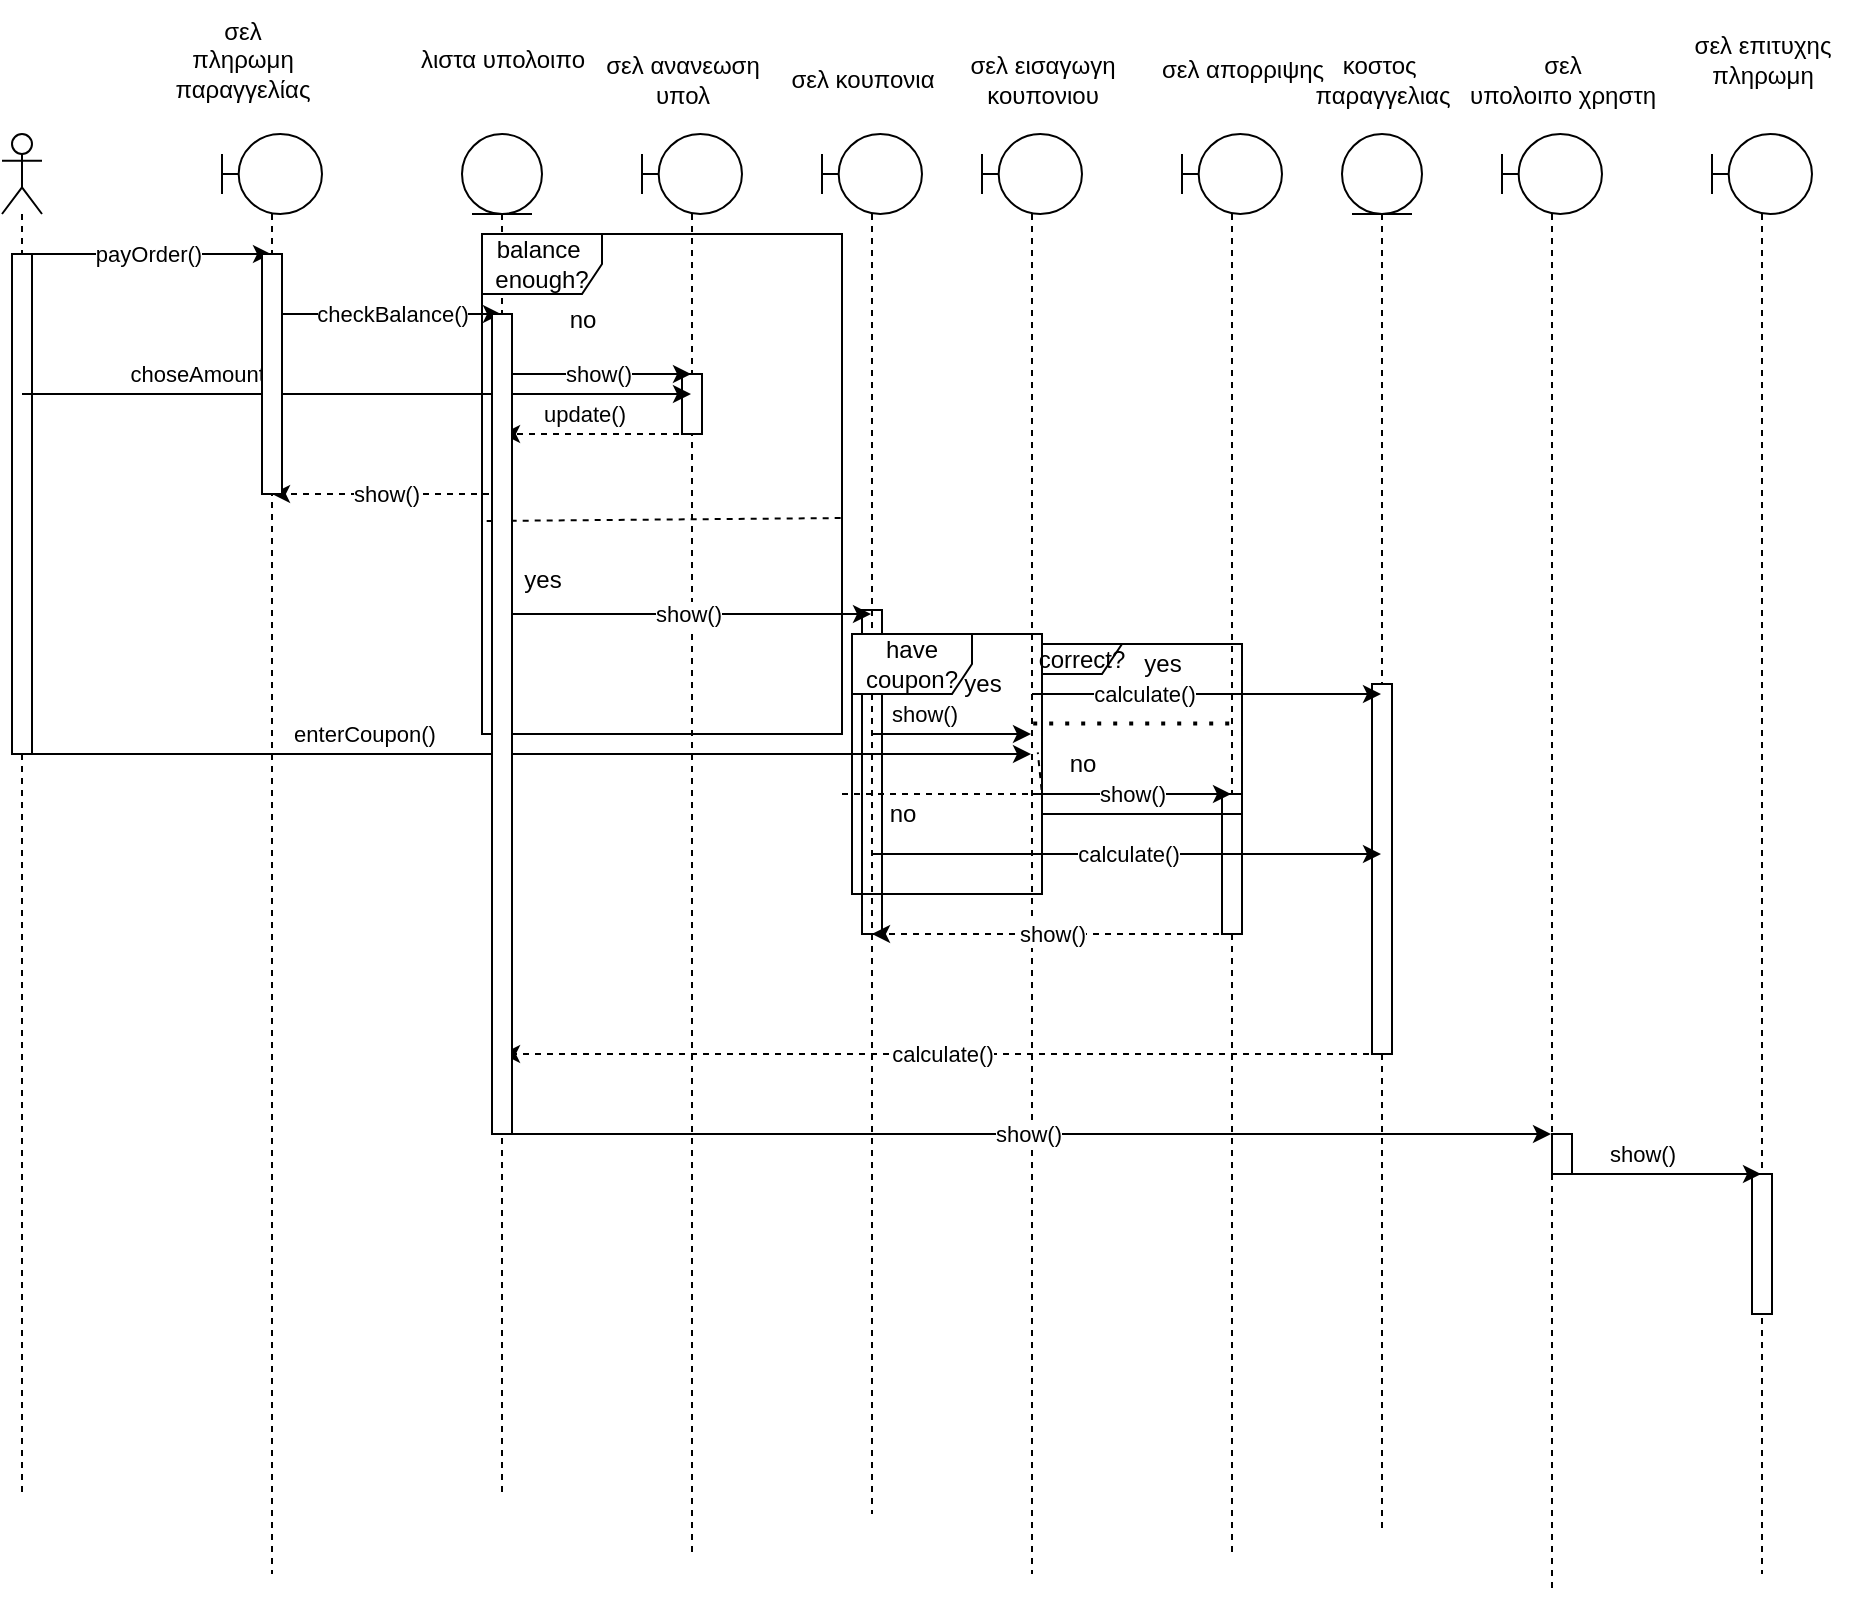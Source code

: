 <mxfile version="21.2.9" type="device">
  <diagram name="Σελίδα-1" id="VW0SLgUWcSK5tM-JTZAy">
    <mxGraphModel dx="2893" dy="676" grid="1" gridSize="10" guides="1" tooltips="1" connect="1" arrows="1" fold="1" page="1" pageScale="1" pageWidth="1169" pageHeight="1654" math="0" shadow="0">
      <root>
        <mxCell id="0" />
        <mxCell id="1" parent="0" />
        <mxCell id="ns0BqZ1f2f7aMNidRfz8-75" value="" style="html=1;points=[];perimeter=orthogonalPerimeter;outlineConnect=0;targetShapes=umlLifeline;portConstraint=eastwest;newEdgeStyle={&quot;edgeStyle&quot;:&quot;elbowEdgeStyle&quot;,&quot;elbow&quot;:&quot;vertical&quot;,&quot;curved&quot;:0,&quot;rounded&quot;:0};" vertex="1" parent="1">
          <mxGeometry x="420" y="358" width="10" height="162" as="geometry" />
        </mxCell>
        <mxCell id="ns0BqZ1f2f7aMNidRfz8-14" value="" style="shape=umlLifeline;perimeter=lifelinePerimeter;whiteSpace=wrap;html=1;container=1;dropTarget=0;collapsible=0;recursiveResize=0;outlineConnect=0;portConstraint=eastwest;newEdgeStyle={&quot;edgeStyle&quot;:&quot;elbowEdgeStyle&quot;,&quot;elbow&quot;:&quot;vertical&quot;,&quot;curved&quot;:0,&quot;rounded&quot;:0};participant=umlBoundary;" vertex="1" parent="1">
          <mxGeometry x="100" y="120" width="50" height="720" as="geometry" />
        </mxCell>
        <mxCell id="ns0BqZ1f2f7aMNidRfz8-16" value="" style="shape=umlLifeline;perimeter=lifelinePerimeter;whiteSpace=wrap;html=1;container=1;dropTarget=0;collapsible=0;recursiveResize=0;outlineConnect=0;portConstraint=eastwest;newEdgeStyle={&quot;edgeStyle&quot;:&quot;elbowEdgeStyle&quot;,&quot;elbow&quot;:&quot;vertical&quot;,&quot;curved&quot;:0,&quot;rounded&quot;:0};participant=umlEntity;" vertex="1" parent="1">
          <mxGeometry x="220" y="120" width="40" height="680" as="geometry" />
        </mxCell>
        <mxCell id="ns0BqZ1f2f7aMNidRfz8-17" value="" style="shape=umlLifeline;perimeter=lifelinePerimeter;whiteSpace=wrap;html=1;container=1;dropTarget=0;collapsible=0;recursiveResize=0;outlineConnect=0;portConstraint=eastwest;newEdgeStyle={&quot;edgeStyle&quot;:&quot;elbowEdgeStyle&quot;,&quot;elbow&quot;:&quot;vertical&quot;,&quot;curved&quot;:0,&quot;rounded&quot;:0};participant=umlBoundary;" vertex="1" parent="1">
          <mxGeometry x="310" y="120" width="50" height="710" as="geometry" />
        </mxCell>
        <mxCell id="ns0BqZ1f2f7aMNidRfz8-74" value="" style="html=1;points=[];perimeter=orthogonalPerimeter;outlineConnect=0;targetShapes=umlLifeline;portConstraint=eastwest;newEdgeStyle={&quot;edgeStyle&quot;:&quot;elbowEdgeStyle&quot;,&quot;elbow&quot;:&quot;vertical&quot;,&quot;curved&quot;:0,&quot;rounded&quot;:0};" vertex="1" parent="ns0BqZ1f2f7aMNidRfz8-17">
          <mxGeometry x="20" y="120" width="10" height="30" as="geometry" />
        </mxCell>
        <mxCell id="ns0BqZ1f2f7aMNidRfz8-18" value="" style="shape=umlLifeline;perimeter=lifelinePerimeter;whiteSpace=wrap;html=1;container=1;dropTarget=0;collapsible=0;recursiveResize=0;outlineConnect=0;portConstraint=eastwest;newEdgeStyle={&quot;edgeStyle&quot;:&quot;elbowEdgeStyle&quot;,&quot;elbow&quot;:&quot;vertical&quot;,&quot;curved&quot;:0,&quot;rounded&quot;:0};participant=umlBoundary;" vertex="1" parent="1">
          <mxGeometry x="400" y="120" width="50" height="690" as="geometry" />
        </mxCell>
        <mxCell id="ns0BqZ1f2f7aMNidRfz8-19" value="" style="shape=umlLifeline;perimeter=lifelinePerimeter;whiteSpace=wrap;html=1;container=1;dropTarget=0;collapsible=0;recursiveResize=0;outlineConnect=0;portConstraint=eastwest;newEdgeStyle={&quot;edgeStyle&quot;:&quot;elbowEdgeStyle&quot;,&quot;elbow&quot;:&quot;vertical&quot;,&quot;curved&quot;:0,&quot;rounded&quot;:0};participant=umlBoundary;" vertex="1" parent="1">
          <mxGeometry x="480" y="120" width="50" height="720" as="geometry" />
        </mxCell>
        <mxCell id="ns0BqZ1f2f7aMNidRfz8-20" value="" style="shape=umlLifeline;perimeter=lifelinePerimeter;whiteSpace=wrap;html=1;container=1;dropTarget=0;collapsible=0;recursiveResize=0;outlineConnect=0;portConstraint=eastwest;newEdgeStyle={&quot;edgeStyle&quot;:&quot;elbowEdgeStyle&quot;,&quot;elbow&quot;:&quot;vertical&quot;,&quot;curved&quot;:0,&quot;rounded&quot;:0};participant=umlBoundary;" vertex="1" parent="1">
          <mxGeometry x="580" y="120" width="50" height="710" as="geometry" />
        </mxCell>
        <mxCell id="ns0BqZ1f2f7aMNidRfz8-80" value="" style="html=1;points=[];perimeter=orthogonalPerimeter;outlineConnect=0;targetShapes=umlLifeline;portConstraint=eastwest;newEdgeStyle={&quot;edgeStyle&quot;:&quot;elbowEdgeStyle&quot;,&quot;elbow&quot;:&quot;vertical&quot;,&quot;curved&quot;:0,&quot;rounded&quot;:0};" vertex="1" parent="ns0BqZ1f2f7aMNidRfz8-20">
          <mxGeometry x="20" y="330" width="10" height="70" as="geometry" />
        </mxCell>
        <mxCell id="ns0BqZ1f2f7aMNidRfz8-21" value="" style="shape=umlLifeline;perimeter=lifelinePerimeter;whiteSpace=wrap;html=1;container=1;dropTarget=0;collapsible=0;recursiveResize=0;outlineConnect=0;portConstraint=eastwest;newEdgeStyle={&quot;edgeStyle&quot;:&quot;elbowEdgeStyle&quot;,&quot;elbow&quot;:&quot;vertical&quot;,&quot;curved&quot;:0,&quot;rounded&quot;:0};participant=umlEntity;" vertex="1" parent="1">
          <mxGeometry x="660" y="120" width="40" height="700" as="geometry" />
        </mxCell>
        <mxCell id="ns0BqZ1f2f7aMNidRfz8-76" value="" style="html=1;points=[];perimeter=orthogonalPerimeter;outlineConnect=0;targetShapes=umlLifeline;portConstraint=eastwest;newEdgeStyle={&quot;edgeStyle&quot;:&quot;elbowEdgeStyle&quot;,&quot;elbow&quot;:&quot;vertical&quot;,&quot;curved&quot;:0,&quot;rounded&quot;:0};" vertex="1" parent="ns0BqZ1f2f7aMNidRfz8-21">
          <mxGeometry x="15" y="275" width="10" height="185" as="geometry" />
        </mxCell>
        <mxCell id="ns0BqZ1f2f7aMNidRfz8-22" value="" style="shape=umlLifeline;perimeter=lifelinePerimeter;whiteSpace=wrap;html=1;container=1;dropTarget=0;collapsible=0;recursiveResize=0;outlineConnect=0;portConstraint=eastwest;newEdgeStyle={&quot;edgeStyle&quot;:&quot;elbowEdgeStyle&quot;,&quot;elbow&quot;:&quot;vertical&quot;,&quot;curved&quot;:0,&quot;rounded&quot;:0};participant=umlBoundary;" vertex="1" parent="1">
          <mxGeometry x="740" y="120" width="50" height="730" as="geometry" />
        </mxCell>
        <mxCell id="ns0BqZ1f2f7aMNidRfz8-78" value="" style="html=1;points=[];perimeter=orthogonalPerimeter;outlineConnect=0;targetShapes=umlLifeline;portConstraint=eastwest;newEdgeStyle={&quot;edgeStyle&quot;:&quot;elbowEdgeStyle&quot;,&quot;elbow&quot;:&quot;vertical&quot;,&quot;curved&quot;:0,&quot;rounded&quot;:0};" vertex="1" parent="ns0BqZ1f2f7aMNidRfz8-22">
          <mxGeometry x="25" y="500" width="10" height="20" as="geometry" />
        </mxCell>
        <mxCell id="ns0BqZ1f2f7aMNidRfz8-23" value="" style="shape=umlLifeline;perimeter=lifelinePerimeter;whiteSpace=wrap;html=1;container=1;dropTarget=0;collapsible=0;recursiveResize=0;outlineConnect=0;portConstraint=eastwest;newEdgeStyle={&quot;edgeStyle&quot;:&quot;elbowEdgeStyle&quot;,&quot;elbow&quot;:&quot;vertical&quot;,&quot;curved&quot;:0,&quot;rounded&quot;:0};participant=umlActor;" vertex="1" parent="1">
          <mxGeometry x="-10" y="120" width="20" height="680" as="geometry" />
        </mxCell>
        <mxCell id="ns0BqZ1f2f7aMNidRfz8-79" value="" style="html=1;points=[];perimeter=orthogonalPerimeter;outlineConnect=0;targetShapes=umlLifeline;portConstraint=eastwest;newEdgeStyle={&quot;edgeStyle&quot;:&quot;elbowEdgeStyle&quot;,&quot;elbow&quot;:&quot;vertical&quot;,&quot;curved&quot;:0,&quot;rounded&quot;:0};" vertex="1" parent="ns0BqZ1f2f7aMNidRfz8-23">
          <mxGeometry x="5" y="60" width="10" height="250" as="geometry" />
        </mxCell>
        <mxCell id="ns0BqZ1f2f7aMNidRfz8-24" value="payOrder()" style="endArrow=classic;html=1;rounded=0;" edge="1" parent="1" source="ns0BqZ1f2f7aMNidRfz8-23" target="ns0BqZ1f2f7aMNidRfz8-14">
          <mxGeometry width="50" height="50" relative="1" as="geometry">
            <mxPoint x="230" y="380" as="sourcePoint" />
            <mxPoint x="280" y="330" as="targetPoint" />
            <Array as="points">
              <mxPoint x="60" y="180" />
            </Array>
          </mxGeometry>
        </mxCell>
        <mxCell id="ns0BqZ1f2f7aMNidRfz8-26" value="σελ&lt;br&gt;πληρωμη&lt;br&gt;παραγγελίας" style="text;html=1;align=center;verticalAlign=middle;resizable=0;points=[];autosize=1;strokeColor=none;fillColor=none;" vertex="1" parent="1">
          <mxGeometry x="65" y="53" width="90" height="60" as="geometry" />
        </mxCell>
        <mxCell id="ns0BqZ1f2f7aMNidRfz8-27" value="λιστα υπολοιπο" style="text;html=1;align=center;verticalAlign=middle;resizable=0;points=[];autosize=1;strokeColor=none;fillColor=none;" vertex="1" parent="1">
          <mxGeometry x="185" y="68" width="110" height="30" as="geometry" />
        </mxCell>
        <mxCell id="ns0BqZ1f2f7aMNidRfz8-28" value="σελ ανανεωση&lt;br&gt;υπολ" style="text;html=1;align=center;verticalAlign=middle;resizable=0;points=[];autosize=1;strokeColor=none;fillColor=none;" vertex="1" parent="1">
          <mxGeometry x="280" y="73" width="100" height="40" as="geometry" />
        </mxCell>
        <mxCell id="ns0BqZ1f2f7aMNidRfz8-29" value="σελ κουπονια" style="text;html=1;align=center;verticalAlign=middle;resizable=0;points=[];autosize=1;strokeColor=none;fillColor=none;" vertex="1" parent="1">
          <mxGeometry x="370" y="78" width="100" height="30" as="geometry" />
        </mxCell>
        <mxCell id="ns0BqZ1f2f7aMNidRfz8-30" value="σελ απορριψης" style="text;html=1;align=center;verticalAlign=middle;resizable=0;points=[];autosize=1;strokeColor=none;fillColor=none;" vertex="1" parent="1">
          <mxGeometry x="560" y="73" width="100" height="30" as="geometry" />
        </mxCell>
        <mxCell id="ns0BqZ1f2f7aMNidRfz8-32" value="σελ εισαγωγη&lt;br&gt;κουπονιου" style="text;html=1;align=center;verticalAlign=middle;resizable=0;points=[];autosize=1;strokeColor=none;fillColor=none;" vertex="1" parent="1">
          <mxGeometry x="460" y="73" width="100" height="40" as="geometry" />
        </mxCell>
        <mxCell id="ns0BqZ1f2f7aMNidRfz8-33" value="κοστος&amp;nbsp;&lt;br&gt;παραγγελιας" style="text;html=1;align=center;verticalAlign=middle;resizable=0;points=[];autosize=1;strokeColor=none;fillColor=none;" vertex="1" parent="1">
          <mxGeometry x="635" y="73" width="90" height="40" as="geometry" />
        </mxCell>
        <mxCell id="ns0BqZ1f2f7aMNidRfz8-35" value="σελ&lt;br&gt;υπολοιπο χρηστη" style="text;html=1;align=center;verticalAlign=middle;resizable=0;points=[];autosize=1;strokeColor=none;fillColor=none;" vertex="1" parent="1">
          <mxGeometry x="710" y="73" width="120" height="40" as="geometry" />
        </mxCell>
        <mxCell id="ns0BqZ1f2f7aMNidRfz8-36" value="σελ επιτυχης&lt;br&gt;πληρωμη" style="text;html=1;align=center;verticalAlign=middle;resizable=0;points=[];autosize=1;strokeColor=none;fillColor=none;" vertex="1" parent="1">
          <mxGeometry x="825" y="63" width="90" height="40" as="geometry" />
        </mxCell>
        <mxCell id="ns0BqZ1f2f7aMNidRfz8-37" value="" style="shape=umlLifeline;perimeter=lifelinePerimeter;whiteSpace=wrap;html=1;container=1;dropTarget=0;collapsible=0;recursiveResize=0;outlineConnect=0;portConstraint=eastwest;newEdgeStyle={&quot;edgeStyle&quot;:&quot;elbowEdgeStyle&quot;,&quot;elbow&quot;:&quot;vertical&quot;,&quot;curved&quot;:0,&quot;rounded&quot;:0};participant=umlBoundary;" vertex="1" parent="1">
          <mxGeometry x="845" y="120" width="50" height="720" as="geometry" />
        </mxCell>
        <mxCell id="ns0BqZ1f2f7aMNidRfz8-77" value="" style="html=1;points=[];perimeter=orthogonalPerimeter;outlineConnect=0;targetShapes=umlLifeline;portConstraint=eastwest;newEdgeStyle={&quot;edgeStyle&quot;:&quot;elbowEdgeStyle&quot;,&quot;elbow&quot;:&quot;vertical&quot;,&quot;curved&quot;:0,&quot;rounded&quot;:0};" vertex="1" parent="ns0BqZ1f2f7aMNidRfz8-37">
          <mxGeometry x="20" y="520" width="10" height="70" as="geometry" />
        </mxCell>
        <mxCell id="ns0BqZ1f2f7aMNidRfz8-38" value="checkBalance()" style="endArrow=classic;html=1;rounded=0;" edge="1" parent="1" source="ns0BqZ1f2f7aMNidRfz8-71" target="ns0BqZ1f2f7aMNidRfz8-16">
          <mxGeometry width="50" height="50" relative="1" as="geometry">
            <mxPoint x="220" y="280" as="sourcePoint" />
            <mxPoint x="270" y="230" as="targetPoint" />
            <Array as="points">
              <mxPoint x="180" y="210" />
            </Array>
          </mxGeometry>
        </mxCell>
        <mxCell id="ns0BqZ1f2f7aMNidRfz8-39" value="balance&amp;nbsp;&lt;br&gt;enough?" style="shape=umlFrame;whiteSpace=wrap;html=1;pointerEvents=0;" vertex="1" parent="1">
          <mxGeometry x="230" y="170" width="180" height="250" as="geometry" />
        </mxCell>
        <mxCell id="ns0BqZ1f2f7aMNidRfz8-40" value="no" style="text;html=1;align=center;verticalAlign=middle;resizable=0;points=[];autosize=1;strokeColor=none;fillColor=none;" vertex="1" parent="1">
          <mxGeometry x="260" y="198" width="40" height="30" as="geometry" />
        </mxCell>
        <mxCell id="ns0BqZ1f2f7aMNidRfz8-41" value="show()" style="endArrow=classic;html=1;rounded=0;" edge="1" parent="1" source="ns0BqZ1f2f7aMNidRfz8-16" target="ns0BqZ1f2f7aMNidRfz8-17">
          <mxGeometry width="50" height="50" relative="1" as="geometry">
            <mxPoint x="240" y="240" as="sourcePoint" />
            <mxPoint x="270" y="220" as="targetPoint" />
            <Array as="points">
              <mxPoint x="280" y="240" />
              <mxPoint x="300" y="240" />
            </Array>
          </mxGeometry>
        </mxCell>
        <mxCell id="ns0BqZ1f2f7aMNidRfz8-42" value="update()" style="endArrow=classic;html=1;rounded=0;dashed=1;" edge="1" parent="1" source="ns0BqZ1f2f7aMNidRfz8-17" target="ns0BqZ1f2f7aMNidRfz8-16">
          <mxGeometry x="0.148" y="-10" width="50" height="50" relative="1" as="geometry">
            <mxPoint x="220" y="270" as="sourcePoint" />
            <mxPoint x="270" y="220" as="targetPoint" />
            <Array as="points">
              <mxPoint x="310" y="270" />
            </Array>
            <mxPoint as="offset" />
          </mxGeometry>
        </mxCell>
        <mxCell id="ns0BqZ1f2f7aMNidRfz8-43" value="choseAmount()" style="endArrow=classic;html=1;rounded=0;" edge="1" parent="1" source="ns0BqZ1f2f7aMNidRfz8-23" target="ns0BqZ1f2f7aMNidRfz8-17">
          <mxGeometry x="-0.46" y="10" width="50" height="50" relative="1" as="geometry">
            <mxPoint x="220" y="270" as="sourcePoint" />
            <mxPoint x="270" y="220" as="targetPoint" />
            <Array as="points">
              <mxPoint x="220" y="250" />
            </Array>
            <mxPoint as="offset" />
          </mxGeometry>
        </mxCell>
        <mxCell id="ns0BqZ1f2f7aMNidRfz8-44" value="show()" style="endArrow=classic;html=1;rounded=0;dashed=1;" edge="1" parent="1" source="ns0BqZ1f2f7aMNidRfz8-16" target="ns0BqZ1f2f7aMNidRfz8-14">
          <mxGeometry width="50" height="50" relative="1" as="geometry">
            <mxPoint x="220" y="270" as="sourcePoint" />
            <mxPoint x="270" y="220" as="targetPoint" />
            <Array as="points">
              <mxPoint x="220" y="300" />
            </Array>
          </mxGeometry>
        </mxCell>
        <mxCell id="ns0BqZ1f2f7aMNidRfz8-45" value="" style="endArrow=none;dashed=1;html=1;rounded=0;exitX=0.013;exitY=0.574;exitDx=0;exitDy=0;exitPerimeter=0;entryX=1.012;entryY=0.568;entryDx=0;entryDy=0;entryPerimeter=0;" edge="1" parent="1" source="ns0BqZ1f2f7aMNidRfz8-39" target="ns0BqZ1f2f7aMNidRfz8-39">
          <mxGeometry width="50" height="50" relative="1" as="geometry">
            <mxPoint x="220" y="270" as="sourcePoint" />
            <mxPoint x="270" y="220" as="targetPoint" />
          </mxGeometry>
        </mxCell>
        <mxCell id="ns0BqZ1f2f7aMNidRfz8-46" value="yes" style="text;html=1;align=center;verticalAlign=middle;resizable=0;points=[];autosize=1;strokeColor=none;fillColor=none;" vertex="1" parent="1">
          <mxGeometry x="240" y="328" width="40" height="30" as="geometry" />
        </mxCell>
        <mxCell id="ns0BqZ1f2f7aMNidRfz8-47" value="show()" style="endArrow=classic;html=1;rounded=0;" edge="1" parent="1" source="ns0BqZ1f2f7aMNidRfz8-16" target="ns0BqZ1f2f7aMNidRfz8-18">
          <mxGeometry width="50" height="50" relative="1" as="geometry">
            <mxPoint x="220" y="270" as="sourcePoint" />
            <mxPoint x="270" y="220" as="targetPoint" />
            <Array as="points">
              <mxPoint x="300" y="360" />
            </Array>
          </mxGeometry>
        </mxCell>
        <mxCell id="ns0BqZ1f2f7aMNidRfz8-48" value="have coupon?" style="shape=umlFrame;whiteSpace=wrap;html=1;pointerEvents=0;" vertex="1" parent="1">
          <mxGeometry x="415" y="370" width="95" height="130" as="geometry" />
        </mxCell>
        <mxCell id="ns0BqZ1f2f7aMNidRfz8-49" value="yes" style="text;html=1;align=center;verticalAlign=middle;resizable=0;points=[];autosize=1;strokeColor=none;fillColor=none;" vertex="1" parent="1">
          <mxGeometry x="460" y="380" width="40" height="30" as="geometry" />
        </mxCell>
        <mxCell id="ns0BqZ1f2f7aMNidRfz8-50" value="no" style="text;html=1;align=center;verticalAlign=middle;resizable=0;points=[];autosize=1;strokeColor=none;fillColor=none;" vertex="1" parent="1">
          <mxGeometry x="420" y="445" width="40" height="30" as="geometry" />
        </mxCell>
        <mxCell id="ns0BqZ1f2f7aMNidRfz8-51" value="show()" style="endArrow=classic;html=1;rounded=0;" edge="1" parent="1" source="ns0BqZ1f2f7aMNidRfz8-18" target="ns0BqZ1f2f7aMNidRfz8-19">
          <mxGeometry x="-0.363" y="10" width="50" height="50" relative="1" as="geometry">
            <mxPoint x="470" y="360" as="sourcePoint" />
            <mxPoint x="520" y="310" as="targetPoint" />
            <Array as="points">
              <mxPoint x="480" y="420" />
            </Array>
            <mxPoint as="offset" />
          </mxGeometry>
        </mxCell>
        <mxCell id="ns0BqZ1f2f7aMNidRfz8-53" value="" style="endArrow=none;dashed=1;html=1;rounded=0;entryX=-0.021;entryY=0.638;entryDx=0;entryDy=0;entryPerimeter=0;" edge="1" parent="1" target="ns0BqZ1f2f7aMNidRfz8-59">
          <mxGeometry width="50" height="50" relative="1" as="geometry">
            <mxPoint x="410" y="450" as="sourcePoint" />
            <mxPoint x="530" y="450" as="targetPoint" />
            <Array as="points">
              <mxPoint x="473" y="450" />
              <mxPoint x="510" y="450" />
            </Array>
          </mxGeometry>
        </mxCell>
        <mxCell id="ns0BqZ1f2f7aMNidRfz8-56" value="calculate()" style="endArrow=classic;html=1;rounded=0;" edge="1" parent="1" source="ns0BqZ1f2f7aMNidRfz8-18" target="ns0BqZ1f2f7aMNidRfz8-21">
          <mxGeometry width="50" height="50" relative="1" as="geometry">
            <mxPoint x="470" y="360" as="sourcePoint" />
            <mxPoint x="520" y="310" as="targetPoint" />
            <Array as="points">
              <mxPoint x="490" y="480" />
            </Array>
          </mxGeometry>
        </mxCell>
        <mxCell id="ns0BqZ1f2f7aMNidRfz8-57" value="enterCoupon()" style="endArrow=classic;html=1;rounded=0;" edge="1" parent="1" source="ns0BqZ1f2f7aMNidRfz8-23" target="ns0BqZ1f2f7aMNidRfz8-19">
          <mxGeometry x="-0.325" y="10" width="50" height="50" relative="1" as="geometry">
            <mxPoint x="270" y="390" as="sourcePoint" />
            <mxPoint x="320" y="340" as="targetPoint" />
            <Array as="points">
              <mxPoint x="230" y="430" />
            </Array>
            <mxPoint as="offset" />
          </mxGeometry>
        </mxCell>
        <mxCell id="ns0BqZ1f2f7aMNidRfz8-59" value="correct?" style="shape=umlFrame;whiteSpace=wrap;html=1;pointerEvents=0;width=40;height=15;" vertex="1" parent="1">
          <mxGeometry x="510" y="375" width="100" height="85" as="geometry" />
        </mxCell>
        <mxCell id="ns0BqZ1f2f7aMNidRfz8-60" value="yes" style="text;html=1;align=center;verticalAlign=middle;resizable=0;points=[];autosize=1;strokeColor=none;fillColor=none;" vertex="1" parent="1">
          <mxGeometry x="550" y="370" width="40" height="30" as="geometry" />
        </mxCell>
        <mxCell id="ns0BqZ1f2f7aMNidRfz8-61" value="no" style="text;html=1;align=center;verticalAlign=middle;resizable=0;points=[];autosize=1;strokeColor=none;fillColor=none;" vertex="1" parent="1">
          <mxGeometry x="510" y="420" width="40" height="30" as="geometry" />
        </mxCell>
        <mxCell id="ns0BqZ1f2f7aMNidRfz8-62" value="show()" style="endArrow=classic;html=1;rounded=0;" edge="1" parent="1" source="ns0BqZ1f2f7aMNidRfz8-19" target="ns0BqZ1f2f7aMNidRfz8-20">
          <mxGeometry width="50" height="50" relative="1" as="geometry">
            <mxPoint x="420" y="390" as="sourcePoint" />
            <mxPoint x="470" y="340" as="targetPoint" />
            <Array as="points">
              <mxPoint x="550" y="450" />
              <mxPoint x="580" y="450" />
            </Array>
          </mxGeometry>
        </mxCell>
        <mxCell id="ns0BqZ1f2f7aMNidRfz8-64" value="show()" style="endArrow=classic;html=1;rounded=0;dashed=1;" edge="1" parent="1" source="ns0BqZ1f2f7aMNidRfz8-20" target="ns0BqZ1f2f7aMNidRfz8-18">
          <mxGeometry width="50" height="50" relative="1" as="geometry">
            <mxPoint x="420" y="390" as="sourcePoint" />
            <mxPoint x="460" y="330" as="targetPoint" />
            <Array as="points">
              <mxPoint x="550" y="520" />
            </Array>
          </mxGeometry>
        </mxCell>
        <mxCell id="ns0BqZ1f2f7aMNidRfz8-65" value="" style="endArrow=none;dashed=1;html=1;dashPattern=1 3;strokeWidth=2;rounded=0;exitX=-0.11;exitY=-0.175;exitDx=0;exitDy=0;exitPerimeter=0;" edge="1" parent="1" source="ns0BqZ1f2f7aMNidRfz8-61" target="ns0BqZ1f2f7aMNidRfz8-20">
          <mxGeometry width="50" height="50" relative="1" as="geometry">
            <mxPoint x="420" y="470" as="sourcePoint" />
            <mxPoint x="470" y="420" as="targetPoint" />
          </mxGeometry>
        </mxCell>
        <mxCell id="ns0BqZ1f2f7aMNidRfz8-66" value="calculate()" style="endArrow=classic;html=1;rounded=0;" edge="1" parent="1" source="ns0BqZ1f2f7aMNidRfz8-19" target="ns0BqZ1f2f7aMNidRfz8-21">
          <mxGeometry x="-0.366" width="50" height="50" relative="1" as="geometry">
            <mxPoint x="420" y="370" as="sourcePoint" />
            <mxPoint x="470" y="320" as="targetPoint" />
            <Array as="points">
              <mxPoint x="630" y="400" />
            </Array>
            <mxPoint as="offset" />
          </mxGeometry>
        </mxCell>
        <mxCell id="ns0BqZ1f2f7aMNidRfz8-67" value="calculate()" style="endArrow=classic;html=1;rounded=0;dashed=1;" edge="1" parent="1" source="ns0BqZ1f2f7aMNidRfz8-21" target="ns0BqZ1f2f7aMNidRfz8-16">
          <mxGeometry width="50" height="50" relative="1" as="geometry">
            <mxPoint x="470" y="560" as="sourcePoint" />
            <mxPoint x="520" y="510" as="targetPoint" />
            <Array as="points">
              <mxPoint x="530" y="580" />
            </Array>
          </mxGeometry>
        </mxCell>
        <mxCell id="ns0BqZ1f2f7aMNidRfz8-68" value="show()" style="endArrow=classic;html=1;rounded=0;" edge="1" parent="1" source="ns0BqZ1f2f7aMNidRfz8-16" target="ns0BqZ1f2f7aMNidRfz8-22">
          <mxGeometry width="50" height="50" relative="1" as="geometry">
            <mxPoint x="310" y="560" as="sourcePoint" />
            <mxPoint x="360" y="510" as="targetPoint" />
            <Array as="points">
              <mxPoint x="580" y="620" />
              <mxPoint x="720" y="620" />
            </Array>
          </mxGeometry>
        </mxCell>
        <mxCell id="ns0BqZ1f2f7aMNidRfz8-70" value="show()" style="endArrow=classic;html=1;rounded=0;" edge="1" parent="1" source="ns0BqZ1f2f7aMNidRfz8-22" target="ns0BqZ1f2f7aMNidRfz8-37">
          <mxGeometry x="-0.131" y="10" width="50" height="50" relative="1" as="geometry">
            <mxPoint x="500" y="470" as="sourcePoint" />
            <mxPoint x="550" y="420" as="targetPoint" />
            <Array as="points">
              <mxPoint x="830" y="640" />
            </Array>
            <mxPoint x="-1" as="offset" />
          </mxGeometry>
        </mxCell>
        <mxCell id="ns0BqZ1f2f7aMNidRfz8-72" value="" style="endArrow=classic;html=1;rounded=0;" edge="1" parent="1" source="ns0BqZ1f2f7aMNidRfz8-14" target="ns0BqZ1f2f7aMNidRfz8-71">
          <mxGeometry width="50" height="50" relative="1" as="geometry">
            <mxPoint x="124" y="210" as="sourcePoint" />
            <mxPoint x="240" y="210" as="targetPoint" />
            <Array as="points" />
          </mxGeometry>
        </mxCell>
        <mxCell id="ns0BqZ1f2f7aMNidRfz8-71" value="" style="html=1;points=[];perimeter=orthogonalPerimeter;outlineConnect=0;targetShapes=umlLifeline;portConstraint=eastwest;newEdgeStyle={&quot;edgeStyle&quot;:&quot;elbowEdgeStyle&quot;,&quot;elbow&quot;:&quot;vertical&quot;,&quot;curved&quot;:0,&quot;rounded&quot;:0};" vertex="1" parent="1">
          <mxGeometry x="120" y="180" width="10" height="120" as="geometry" />
        </mxCell>
        <mxCell id="ns0BqZ1f2f7aMNidRfz8-73" value="" style="html=1;points=[];perimeter=orthogonalPerimeter;outlineConnect=0;targetShapes=umlLifeline;portConstraint=eastwest;newEdgeStyle={&quot;edgeStyle&quot;:&quot;elbowEdgeStyle&quot;,&quot;elbow&quot;:&quot;vertical&quot;,&quot;curved&quot;:0,&quot;rounded&quot;:0};" vertex="1" parent="1">
          <mxGeometry x="235" y="210" width="10" height="410" as="geometry" />
        </mxCell>
      </root>
    </mxGraphModel>
  </diagram>
</mxfile>
